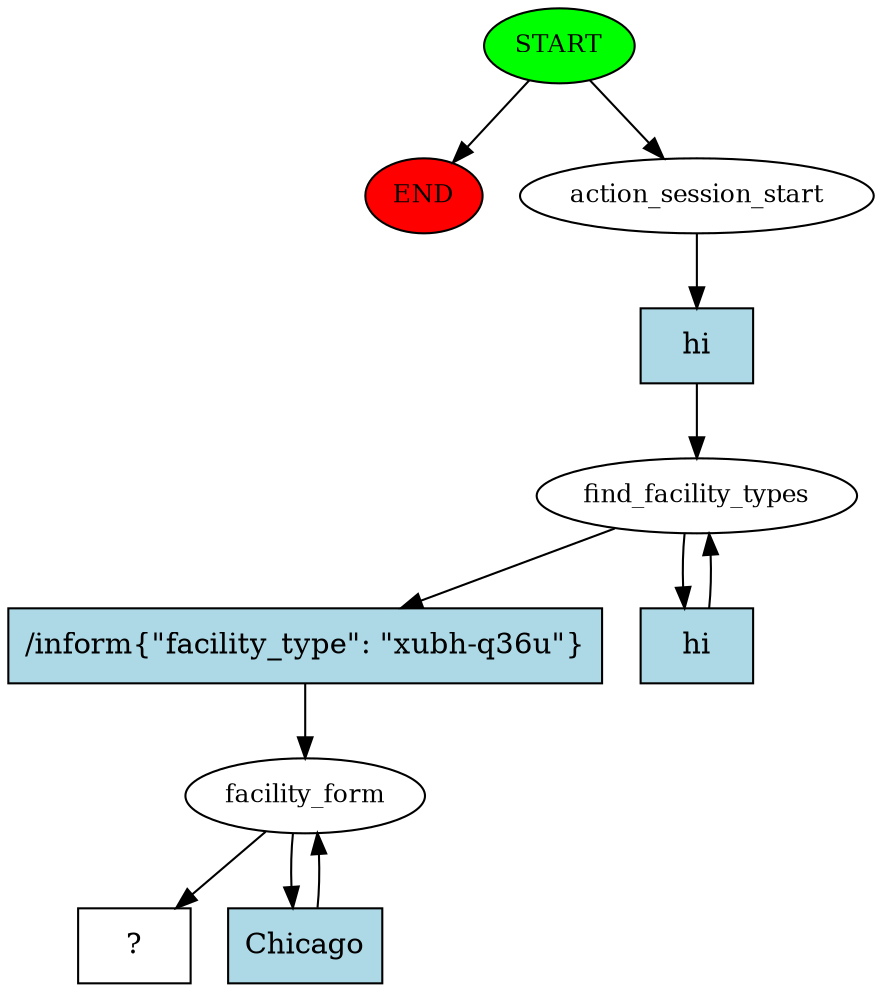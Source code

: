 digraph  {
0 [class="start active", fillcolor=green, fontsize=12, label=START, style=filled];
"-1" [class=end, fillcolor=red, fontsize=12, label=END, style=filled];
1 [class=active, fontsize=12, label=action_session_start];
2 [class=active, fontsize=12, label=find_facility_types];
4 [class=active, fontsize=12, label=facility_form];
6 [class="intent dashed active", label="  ?  ", shape=rect];
7 [class="intent active", fillcolor=lightblue, label=hi, shape=rect, style=filled];
8 [class="intent active", fillcolor=lightblue, label="/inform{\"facility_type\": \"xubh-q36u\"}", shape=rect, style=filled];
9 [class="intent active", fillcolor=lightblue, label=hi, shape=rect, style=filled];
10 [class="intent active", fillcolor=lightblue, label=Chicago, shape=rect, style=filled];
0 -> "-1"  [class="", key=NONE, label=""];
0 -> 1  [class=active, key=NONE, label=""];
1 -> 7  [class=active, key=0];
2 -> 8  [class=active, key=0];
2 -> 9  [class=active, key=0];
4 -> 6  [class=active, key=NONE, label=""];
4 -> 10  [class=active, key=0];
7 -> 2  [class=active, key=0];
8 -> 4  [class=active, key=0];
9 -> 2  [class=active, key=0];
10 -> 4  [class=active, key=0];
}
